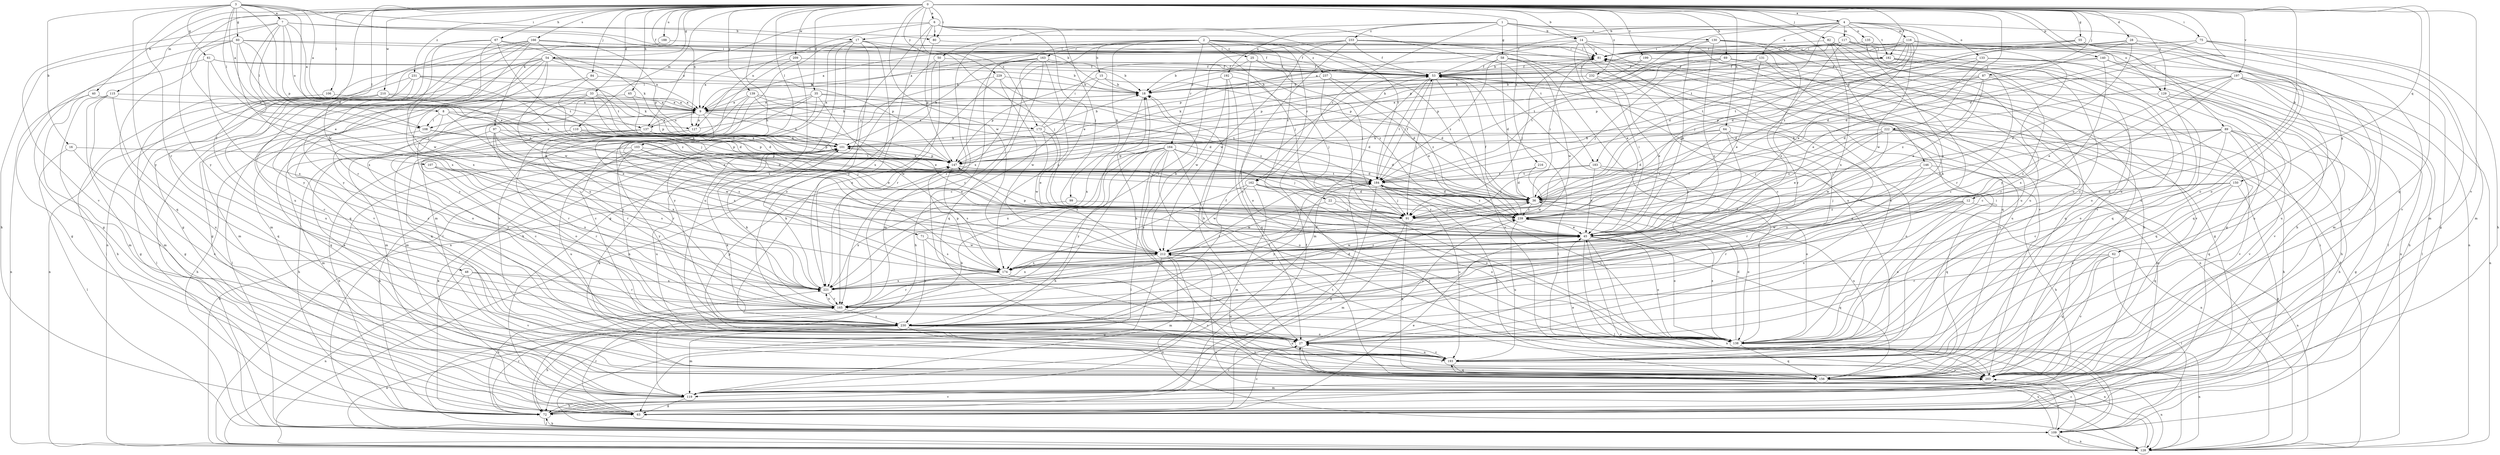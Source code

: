 strict digraph  {
0;
1;
2;
3;
4;
6;
7;
8;
9;
12;
14;
15;
16;
17;
18;
22;
25;
27;
28;
33;
35;
36;
40;
45;
48;
50;
53;
54;
55;
58;
60;
61;
62;
63;
64;
65;
67;
69;
71;
72;
75;
80;
81;
82;
84;
87;
89;
91;
97;
99;
101;
103;
106;
107;
108;
109;
110;
115;
116;
117;
119;
127;
128;
129;
130;
131;
133;
135;
137;
138;
139;
140;
146;
147;
150;
156;
162;
163;
164;
165;
166;
173;
174;
182;
183;
184;
188;
192;
193;
197;
199;
203;
209;
210;
212;
216;
221;
222;
229;
230;
231;
232;
233;
237;
239;
0 -> 4  [label=a];
0 -> 6  [label=a];
0 -> 12  [label=b];
0 -> 14  [label=b];
0 -> 28  [label=d];
0 -> 33  [label=d];
0 -> 35  [label=d];
0 -> 36  [label=d];
0 -> 40  [label=e];
0 -> 48  [label=f];
0 -> 54  [label=g];
0 -> 55  [label=g];
0 -> 64  [label=h];
0 -> 65  [label=h];
0 -> 67  [label=h];
0 -> 69  [label=h];
0 -> 71  [label=h];
0 -> 75  [label=i];
0 -> 80  [label=i];
0 -> 82  [label=j];
0 -> 84  [label=j];
0 -> 87  [label=j];
0 -> 89  [label=j];
0 -> 97  [label=k];
0 -> 103  [label=l];
0 -> 106  [label=l];
0 -> 107  [label=l];
0 -> 110  [label=m];
0 -> 115  [label=m];
0 -> 127  [label=n];
0 -> 129  [label=o];
0 -> 139  [label=p];
0 -> 140  [label=p];
0 -> 146  [label=p];
0 -> 150  [label=q];
0 -> 156  [label=q];
0 -> 166  [label=s];
0 -> 173  [label=s];
0 -> 182  [label=t];
0 -> 188  [label=u];
0 -> 197  [label=v];
0 -> 199  [label=v];
0 -> 203  [label=v];
0 -> 209  [label=w];
0 -> 210  [label=w];
0 -> 212  [label=w];
0 -> 216  [label=x];
0 -> 222  [label=y];
0 -> 229  [label=y];
0 -> 230  [label=y];
0 -> 231  [label=z];
0 -> 232  [label=z];
1 -> 14  [label=b];
1 -> 50  [label=f];
1 -> 58  [label=g];
1 -> 129  [label=o];
1 -> 130  [label=o];
1 -> 162  [label=r];
1 -> 192  [label=u];
1 -> 193  [label=u];
1 -> 233  [label=z];
2 -> 15  [label=b];
2 -> 22  [label=c];
2 -> 25  [label=c];
2 -> 27  [label=c];
2 -> 91  [label=j];
2 -> 99  [label=k];
2 -> 162  [label=r];
2 -> 163  [label=r];
2 -> 164  [label=r];
2 -> 165  [label=r];
2 -> 182  [label=t];
2 -> 221  [label=x];
2 -> 237  [label=z];
2 -> 239  [label=z];
3 -> 7  [label=a];
3 -> 8  [label=a];
3 -> 9  [label=a];
3 -> 16  [label=b];
3 -> 36  [label=d];
3 -> 45  [label=e];
3 -> 53  [label=f];
3 -> 60  [label=g];
3 -> 61  [label=g];
3 -> 80  [label=i];
3 -> 108  [label=l];
3 -> 165  [label=r];
3 -> 230  [label=y];
4 -> 17  [label=b];
4 -> 53  [label=f];
4 -> 62  [label=g];
4 -> 116  [label=m];
4 -> 117  [label=m];
4 -> 131  [label=o];
4 -> 133  [label=o];
4 -> 135  [label=o];
4 -> 147  [label=p];
4 -> 182  [label=t];
4 -> 183  [label=t];
4 -> 239  [label=z];
6 -> 45  [label=e];
6 -> 63  [label=g];
6 -> 80  [label=i];
6 -> 91  [label=j];
6 -> 127  [label=n];
6 -> 137  [label=o];
6 -> 183  [label=t];
6 -> 184  [label=t];
6 -> 230  [label=y];
7 -> 9  [label=a];
7 -> 17  [label=b];
7 -> 18  [label=b];
7 -> 45  [label=e];
7 -> 108  [label=l];
7 -> 137  [label=o];
7 -> 147  [label=p];
7 -> 203  [label=v];
7 -> 212  [label=w];
8 -> 45  [label=e];
8 -> 108  [label=l];
8 -> 127  [label=n];
8 -> 156  [label=q];
8 -> 173  [label=s];
9 -> 101  [label=k];
9 -> 127  [label=n];
9 -> 137  [label=o];
9 -> 173  [label=s];
9 -> 174  [label=s];
12 -> 45  [label=e];
12 -> 128  [label=n];
12 -> 138  [label=o];
12 -> 165  [label=r];
12 -> 212  [label=w];
12 -> 239  [label=z];
14 -> 27  [label=c];
14 -> 45  [label=e];
14 -> 72  [label=h];
14 -> 81  [label=i];
14 -> 108  [label=l];
14 -> 147  [label=p];
14 -> 193  [label=u];
14 -> 203  [label=v];
15 -> 18  [label=b];
15 -> 36  [label=d];
15 -> 72  [label=h];
15 -> 147  [label=p];
16 -> 109  [label=l];
16 -> 147  [label=p];
16 -> 193  [label=u];
17 -> 81  [label=i];
17 -> 91  [label=j];
17 -> 109  [label=l];
17 -> 119  [label=m];
17 -> 128  [label=n];
17 -> 138  [label=o];
17 -> 193  [label=u];
17 -> 221  [label=x];
18 -> 9  [label=a];
18 -> 221  [label=x];
22 -> 138  [label=o];
22 -> 212  [label=w];
22 -> 239  [label=z];
25 -> 18  [label=b];
25 -> 53  [label=f];
25 -> 91  [label=j];
25 -> 138  [label=o];
27 -> 18  [label=b];
27 -> 81  [label=i];
27 -> 128  [label=n];
27 -> 147  [label=p];
27 -> 193  [label=u];
27 -> 239  [label=z];
28 -> 36  [label=d];
28 -> 45  [label=e];
28 -> 81  [label=i];
28 -> 119  [label=m];
28 -> 138  [label=o];
28 -> 184  [label=t];
33 -> 9  [label=a];
33 -> 36  [label=d];
33 -> 109  [label=l];
33 -> 138  [label=o];
33 -> 147  [label=p];
33 -> 184  [label=t];
33 -> 221  [label=x];
35 -> 9  [label=a];
35 -> 27  [label=c];
35 -> 36  [label=d];
35 -> 119  [label=m];
35 -> 156  [label=q];
35 -> 212  [label=w];
35 -> 239  [label=z];
36 -> 81  [label=i];
36 -> 91  [label=j];
36 -> 138  [label=o];
36 -> 193  [label=u];
36 -> 239  [label=z];
40 -> 9  [label=a];
40 -> 119  [label=m];
40 -> 128  [label=n];
45 -> 81  [label=i];
45 -> 109  [label=l];
45 -> 128  [label=n];
45 -> 138  [label=o];
45 -> 147  [label=p];
45 -> 156  [label=q];
45 -> 212  [label=w];
48 -> 128  [label=n];
48 -> 165  [label=r];
48 -> 203  [label=v];
48 -> 221  [label=x];
50 -> 53  [label=f];
50 -> 72  [label=h];
50 -> 128  [label=n];
50 -> 165  [label=r];
53 -> 18  [label=b];
53 -> 91  [label=j];
53 -> 109  [label=l];
53 -> 119  [label=m];
53 -> 128  [label=n];
53 -> 184  [label=t];
53 -> 203  [label=v];
54 -> 9  [label=a];
54 -> 18  [label=b];
54 -> 53  [label=f];
54 -> 63  [label=g];
54 -> 109  [label=l];
54 -> 119  [label=m];
54 -> 147  [label=p];
54 -> 156  [label=q];
54 -> 203  [label=v];
54 -> 212  [label=w];
54 -> 230  [label=y];
55 -> 36  [label=d];
55 -> 63  [label=g];
55 -> 81  [label=i];
55 -> 138  [label=o];
55 -> 184  [label=t];
55 -> 203  [label=v];
58 -> 36  [label=d];
58 -> 53  [label=f];
58 -> 138  [label=o];
58 -> 184  [label=t];
58 -> 212  [label=w];
58 -> 230  [label=y];
60 -> 45  [label=e];
60 -> 53  [label=f];
60 -> 63  [label=g];
60 -> 72  [label=h];
60 -> 81  [label=i];
60 -> 156  [label=q];
60 -> 221  [label=x];
60 -> 239  [label=z];
61 -> 18  [label=b];
61 -> 53  [label=f];
61 -> 63  [label=g];
61 -> 91  [label=j];
61 -> 221  [label=x];
62 -> 109  [label=l];
62 -> 156  [label=q];
62 -> 165  [label=r];
62 -> 174  [label=s];
62 -> 203  [label=v];
63 -> 27  [label=c];
63 -> 45  [label=e];
63 -> 53  [label=f];
63 -> 101  [label=k];
63 -> 165  [label=r];
64 -> 36  [label=d];
64 -> 101  [label=k];
64 -> 138  [label=o];
64 -> 221  [label=x];
64 -> 230  [label=y];
64 -> 239  [label=z];
65 -> 9  [label=a];
65 -> 27  [label=c];
65 -> 36  [label=d];
67 -> 81  [label=i];
67 -> 101  [label=k];
67 -> 184  [label=t];
67 -> 212  [label=w];
67 -> 221  [label=x];
67 -> 230  [label=y];
69 -> 53  [label=f];
69 -> 91  [label=j];
69 -> 156  [label=q];
69 -> 184  [label=t];
69 -> 203  [label=v];
71 -> 174  [label=s];
71 -> 212  [label=w];
71 -> 230  [label=y];
72 -> 101  [label=k];
72 -> 109  [label=l];
72 -> 165  [label=r];
72 -> 203  [label=v];
72 -> 221  [label=x];
75 -> 18  [label=b];
75 -> 36  [label=d];
75 -> 72  [label=h];
75 -> 81  [label=i];
75 -> 119  [label=m];
75 -> 203  [label=v];
80 -> 81  [label=i];
80 -> 147  [label=p];
81 -> 53  [label=f];
81 -> 63  [label=g];
81 -> 91  [label=j];
82 -> 27  [label=c];
82 -> 81  [label=i];
82 -> 138  [label=o];
82 -> 184  [label=t];
82 -> 203  [label=v];
82 -> 221  [label=x];
84 -> 18  [label=b];
84 -> 91  [label=j];
84 -> 119  [label=m];
87 -> 18  [label=b];
87 -> 36  [label=d];
87 -> 45  [label=e];
87 -> 147  [label=p];
87 -> 174  [label=s];
87 -> 193  [label=u];
87 -> 239  [label=z];
89 -> 27  [label=c];
89 -> 63  [label=g];
89 -> 72  [label=h];
89 -> 91  [label=j];
89 -> 101  [label=k];
89 -> 156  [label=q];
89 -> 203  [label=v];
89 -> 230  [label=y];
89 -> 239  [label=z];
91 -> 119  [label=m];
91 -> 156  [label=q];
97 -> 91  [label=j];
97 -> 101  [label=k];
97 -> 165  [label=r];
97 -> 212  [label=w];
97 -> 221  [label=x];
97 -> 230  [label=y];
99 -> 91  [label=j];
99 -> 221  [label=x];
101 -> 147  [label=p];
101 -> 193  [label=u];
103 -> 45  [label=e];
103 -> 72  [label=h];
103 -> 147  [label=p];
103 -> 174  [label=s];
103 -> 193  [label=u];
103 -> 230  [label=y];
106 -> 9  [label=a];
106 -> 63  [label=g];
107 -> 165  [label=r];
107 -> 174  [label=s];
107 -> 184  [label=t];
107 -> 221  [label=x];
108 -> 36  [label=d];
108 -> 72  [label=h];
108 -> 147  [label=p];
109 -> 18  [label=b];
109 -> 45  [label=e];
109 -> 72  [label=h];
109 -> 81  [label=i];
109 -> 128  [label=n];
109 -> 193  [label=u];
109 -> 203  [label=v];
110 -> 45  [label=e];
110 -> 72  [label=h];
110 -> 101  [label=k];
110 -> 119  [label=m];
110 -> 147  [label=p];
115 -> 9  [label=a];
115 -> 63  [label=g];
115 -> 72  [label=h];
115 -> 119  [label=m];
115 -> 193  [label=u];
116 -> 9  [label=a];
116 -> 36  [label=d];
116 -> 45  [label=e];
116 -> 81  [label=i];
116 -> 91  [label=j];
116 -> 203  [label=v];
116 -> 212  [label=w];
116 -> 230  [label=y];
117 -> 9  [label=a];
117 -> 27  [label=c];
117 -> 81  [label=i];
117 -> 101  [label=k];
117 -> 128  [label=n];
117 -> 174  [label=s];
117 -> 193  [label=u];
119 -> 27  [label=c];
119 -> 63  [label=g];
119 -> 72  [label=h];
119 -> 184  [label=t];
127 -> 18  [label=b];
127 -> 165  [label=r];
127 -> 174  [label=s];
128 -> 27  [label=c];
128 -> 53  [label=f];
128 -> 101  [label=k];
128 -> 109  [label=l];
128 -> 212  [label=w];
129 -> 9  [label=a];
129 -> 72  [label=h];
129 -> 138  [label=o];
129 -> 156  [label=q];
129 -> 203  [label=v];
130 -> 45  [label=e];
130 -> 63  [label=g];
130 -> 81  [label=i];
130 -> 174  [label=s];
130 -> 193  [label=u];
130 -> 230  [label=y];
131 -> 45  [label=e];
131 -> 53  [label=f];
131 -> 147  [label=p];
131 -> 221  [label=x];
133 -> 45  [label=e];
133 -> 53  [label=f];
133 -> 91  [label=j];
133 -> 119  [label=m];
133 -> 156  [label=q];
135 -> 72  [label=h];
135 -> 81  [label=i];
135 -> 174  [label=s];
137 -> 9  [label=a];
137 -> 27  [label=c];
137 -> 101  [label=k];
137 -> 138  [label=o];
137 -> 147  [label=p];
137 -> 165  [label=r];
137 -> 184  [label=t];
138 -> 18  [label=b];
138 -> 36  [label=d];
138 -> 53  [label=f];
138 -> 81  [label=i];
138 -> 101  [label=k];
138 -> 128  [label=n];
138 -> 156  [label=q];
138 -> 184  [label=t];
138 -> 239  [label=z];
139 -> 9  [label=a];
139 -> 36  [label=d];
139 -> 45  [label=e];
139 -> 119  [label=m];
139 -> 184  [label=t];
139 -> 230  [label=y];
140 -> 27  [label=c];
140 -> 53  [label=f];
140 -> 109  [label=l];
140 -> 128  [label=n];
140 -> 147  [label=p];
146 -> 72  [label=h];
146 -> 156  [label=q];
146 -> 165  [label=r];
146 -> 184  [label=t];
146 -> 230  [label=y];
147 -> 101  [label=k];
147 -> 174  [label=s];
147 -> 184  [label=t];
150 -> 36  [label=d];
150 -> 63  [label=g];
150 -> 91  [label=j];
150 -> 138  [label=o];
150 -> 156  [label=q];
156 -> 9  [label=a];
156 -> 128  [label=n];
156 -> 184  [label=t];
156 -> 212  [label=w];
162 -> 36  [label=d];
162 -> 119  [label=m];
162 -> 138  [label=o];
162 -> 174  [label=s];
162 -> 203  [label=v];
162 -> 212  [label=w];
163 -> 9  [label=a];
163 -> 53  [label=f];
163 -> 101  [label=k];
163 -> 119  [label=m];
163 -> 156  [label=q];
163 -> 165  [label=r];
163 -> 174  [label=s];
163 -> 239  [label=z];
164 -> 36  [label=d];
164 -> 72  [label=h];
164 -> 91  [label=j];
164 -> 109  [label=l];
164 -> 138  [label=o];
164 -> 147  [label=p];
164 -> 156  [label=q];
164 -> 174  [label=s];
164 -> 203  [label=v];
164 -> 221  [label=x];
164 -> 230  [label=y];
165 -> 36  [label=d];
165 -> 101  [label=k];
165 -> 184  [label=t];
165 -> 221  [label=x];
165 -> 230  [label=y];
166 -> 53  [label=f];
166 -> 63  [label=g];
166 -> 81  [label=i];
166 -> 147  [label=p];
166 -> 165  [label=r];
166 -> 184  [label=t];
166 -> 193  [label=u];
166 -> 221  [label=x];
166 -> 230  [label=y];
173 -> 18  [label=b];
173 -> 36  [label=d];
173 -> 45  [label=e];
173 -> 81  [label=i];
173 -> 101  [label=k];
173 -> 212  [label=w];
174 -> 147  [label=p];
174 -> 165  [label=r];
174 -> 203  [label=v];
174 -> 221  [label=x];
174 -> 239  [label=z];
182 -> 53  [label=f];
182 -> 138  [label=o];
182 -> 147  [label=p];
182 -> 156  [label=q];
182 -> 165  [label=r];
183 -> 45  [label=e];
183 -> 91  [label=j];
183 -> 128  [label=n];
183 -> 138  [label=o];
183 -> 184  [label=t];
184 -> 36  [label=d];
184 -> 53  [label=f];
184 -> 63  [label=g];
184 -> 91  [label=j];
184 -> 193  [label=u];
184 -> 230  [label=y];
184 -> 239  [label=z];
188 -> 81  [label=i];
188 -> 128  [label=n];
192 -> 18  [label=b];
192 -> 27  [label=c];
192 -> 91  [label=j];
192 -> 156  [label=q];
192 -> 212  [label=w];
193 -> 27  [label=c];
193 -> 156  [label=q];
193 -> 203  [label=v];
197 -> 18  [label=b];
197 -> 36  [label=d];
197 -> 45  [label=e];
197 -> 72  [label=h];
197 -> 109  [label=l];
197 -> 128  [label=n];
197 -> 165  [label=r];
197 -> 193  [label=u];
197 -> 221  [label=x];
199 -> 53  [label=f];
199 -> 147  [label=p];
199 -> 203  [label=v];
203 -> 27  [label=c];
203 -> 45  [label=e];
203 -> 101  [label=k];
203 -> 119  [label=m];
209 -> 9  [label=a];
209 -> 53  [label=f];
209 -> 203  [label=v];
209 -> 221  [label=x];
210 -> 9  [label=a];
210 -> 45  [label=e];
210 -> 109  [label=l];
210 -> 128  [label=n];
210 -> 156  [label=q];
212 -> 18  [label=b];
212 -> 36  [label=d];
212 -> 63  [label=g];
212 -> 119  [label=m];
212 -> 128  [label=n];
212 -> 174  [label=s];
212 -> 221  [label=x];
216 -> 36  [label=d];
216 -> 184  [label=t];
216 -> 212  [label=w];
221 -> 101  [label=k];
221 -> 165  [label=r];
221 -> 184  [label=t];
222 -> 45  [label=e];
222 -> 72  [label=h];
222 -> 91  [label=j];
222 -> 101  [label=k];
222 -> 119  [label=m];
222 -> 203  [label=v];
222 -> 212  [label=w];
222 -> 239  [label=z];
229 -> 18  [label=b];
229 -> 36  [label=d];
229 -> 212  [label=w];
229 -> 221  [label=x];
229 -> 230  [label=y];
230 -> 27  [label=c];
230 -> 53  [label=f];
230 -> 72  [label=h];
230 -> 119  [label=m];
230 -> 128  [label=n];
230 -> 138  [label=o];
230 -> 193  [label=u];
230 -> 203  [label=v];
231 -> 18  [label=b];
231 -> 27  [label=c];
231 -> 101  [label=k];
231 -> 109  [label=l];
231 -> 193  [label=u];
231 -> 239  [label=z];
232 -> 18  [label=b];
232 -> 45  [label=e];
232 -> 101  [label=k];
232 -> 193  [label=u];
233 -> 9  [label=a];
233 -> 27  [label=c];
233 -> 53  [label=f];
233 -> 81  [label=i];
233 -> 156  [label=q];
233 -> 165  [label=r];
233 -> 193  [label=u];
233 -> 212  [label=w];
237 -> 18  [label=b];
237 -> 45  [label=e];
237 -> 138  [label=o];
237 -> 239  [label=z];
239 -> 45  [label=e];
239 -> 53  [label=f];
239 -> 138  [label=o];
239 -> 193  [label=u];
}
